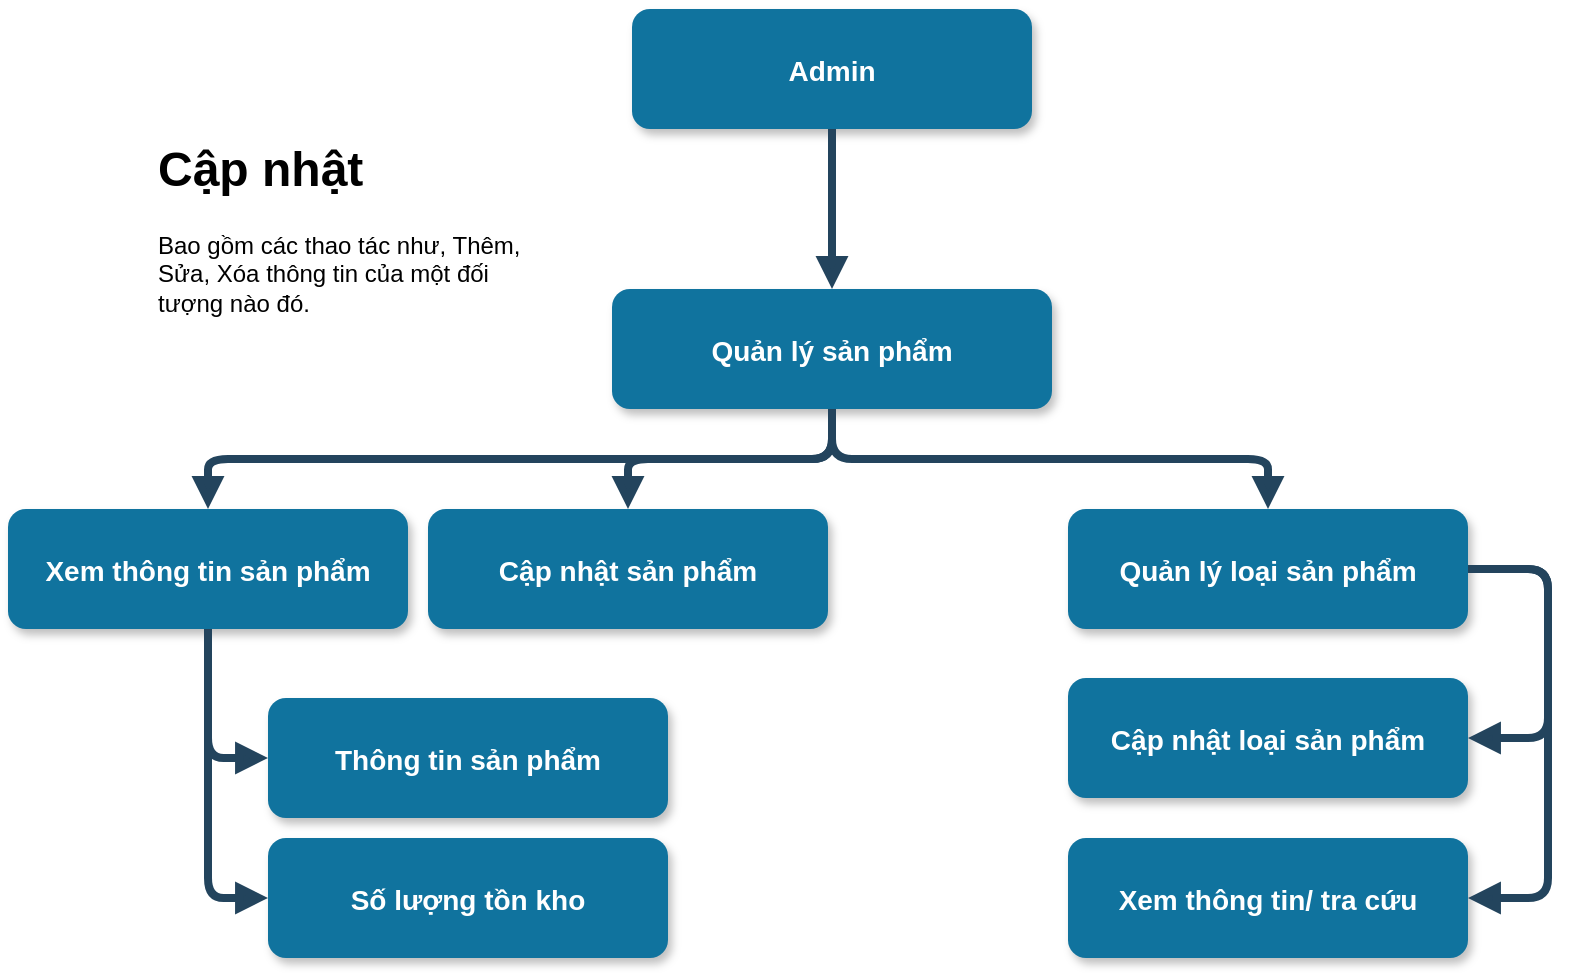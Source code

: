 <mxfile version="22.0.3" type="device">
  <diagram name="Page-1" id="97916047-d0de-89f5-080d-49f4d83e522f">
    <mxGraphModel dx="1339" dy="568" grid="1" gridSize="10" guides="1" tooltips="1" connect="1" arrows="1" fold="1" page="1" pageScale="1.5" pageWidth="1169" pageHeight="827" background="none" math="0" shadow="0">
      <root>
        <mxCell id="0" />
        <mxCell id="1" parent="0" />
        <mxCell id="2" value="Admin" style="rounded=1;fillColor=#10739E;strokeColor=none;shadow=1;gradientColor=none;fontStyle=1;fontColor=#FFFFFF;fontSize=14;" parent="1" vertex="1">
          <mxGeometry x="672" y="205.5" width="200" height="60" as="geometry" />
        </mxCell>
        <mxCell id="3" value="Quản lý sản phẩm" style="rounded=1;fillColor=#10739E;strokeColor=none;shadow=1;gradientColor=none;fontStyle=1;fontColor=#FFFFFF;fontSize=14;" parent="1" vertex="1">
          <mxGeometry x="662" y="345.5" width="220" height="60" as="geometry" />
        </mxCell>
        <mxCell id="4" value="Xem thông tin sản phẩm" style="rounded=1;fillColor=#10739E;strokeColor=none;shadow=1;gradientColor=none;fontStyle=1;fontColor=#FFFFFF;fontSize=14;" parent="1" vertex="1">
          <mxGeometry x="360" y="455.5" width="200" height="60" as="geometry" />
        </mxCell>
        <mxCell id="5" value="Cập nhật sản phẩm" style="rounded=1;fillColor=#10739E;strokeColor=none;shadow=1;gradientColor=none;fontStyle=1;fontColor=#FFFFFF;fontSize=14;" parent="1" vertex="1">
          <mxGeometry x="570" y="455.5" width="200" height="60" as="geometry" />
        </mxCell>
        <mxCell id="6" value="Quản lý loại sản phẩm" style="rounded=1;fillColor=#10739E;strokeColor=none;shadow=1;gradientColor=none;fontStyle=1;fontColor=#FFFFFF;fontSize=14;" parent="1" vertex="1">
          <mxGeometry x="890" y="455.5" width="200" height="60" as="geometry" />
        </mxCell>
        <mxCell id="29" value="" style="edgeStyle=elbowEdgeStyle;elbow=vertical;strokeWidth=4;endArrow=block;endFill=1;fontStyle=1;strokeColor=#23445D;" parent="1" source="2" target="3" edge="1">
          <mxGeometry x="22" y="165.5" width="100" height="100" as="geometry">
            <mxPoint x="22" y="265.5" as="sourcePoint" />
            <mxPoint x="122" y="165.5" as="targetPoint" />
          </mxGeometry>
        </mxCell>
        <mxCell id="30" value="" style="edgeStyle=elbowEdgeStyle;elbow=vertical;strokeWidth=4;endArrow=block;endFill=1;fontStyle=1;strokeColor=#23445D;" parent="1" source="3" target="5" edge="1">
          <mxGeometry x="22" y="165.5" width="100" height="100" as="geometry">
            <mxPoint x="22" y="265.5" as="sourcePoint" />
            <mxPoint x="122" y="165.5" as="targetPoint" />
          </mxGeometry>
        </mxCell>
        <mxCell id="31" value="" style="edgeStyle=elbowEdgeStyle;elbow=vertical;strokeWidth=4;endArrow=block;endFill=1;fontStyle=1;strokeColor=#23445D;" parent="1" source="3" target="4" edge="1">
          <mxGeometry x="22" y="165.5" width="100" height="100" as="geometry">
            <mxPoint x="22" y="265.5" as="sourcePoint" />
            <mxPoint x="122" y="165.5" as="targetPoint" />
          </mxGeometry>
        </mxCell>
        <mxCell id="32" value="" style="edgeStyle=elbowEdgeStyle;elbow=vertical;strokeWidth=4;endArrow=block;endFill=1;fontStyle=1;strokeColor=#23445D;" parent="1" source="3" target="6" edge="1">
          <mxGeometry x="22" y="165.5" width="100" height="100" as="geometry">
            <mxPoint x="22" y="265.5" as="sourcePoint" />
            <mxPoint x="122" y="165.5" as="targetPoint" />
          </mxGeometry>
        </mxCell>
        <mxCell id="AHJy4mttWPvMwTQXuiyl-55" value="Thông tin sản phẩm" style="rounded=1;fillColor=#10739E;strokeColor=none;shadow=1;gradientColor=none;fontStyle=1;fontColor=#FFFFFF;fontSize=14;" vertex="1" parent="1">
          <mxGeometry x="490" y="550" width="200" height="60" as="geometry" />
        </mxCell>
        <mxCell id="AHJy4mttWPvMwTQXuiyl-56" value="Số lượng tồn kho" style="rounded=1;fillColor=#10739E;strokeColor=none;shadow=1;gradientColor=none;fontStyle=1;fontColor=#FFFFFF;fontSize=14;" vertex="1" parent="1">
          <mxGeometry x="490" y="620" width="200" height="60" as="geometry" />
        </mxCell>
        <mxCell id="AHJy4mttWPvMwTQXuiyl-57" value="Cập nhật loại sản phẩm" style="rounded=1;fillColor=#10739E;strokeColor=none;shadow=1;gradientColor=none;fontStyle=1;fontColor=#FFFFFF;fontSize=14;" vertex="1" parent="1">
          <mxGeometry x="890" y="540" width="200" height="60" as="geometry" />
        </mxCell>
        <mxCell id="AHJy4mttWPvMwTQXuiyl-58" value="Xem thông tin/ tra cứu" style="rounded=1;fillColor=#10739E;strokeColor=none;shadow=1;gradientColor=none;fontStyle=1;fontColor=#FFFFFF;fontSize=14;" vertex="1" parent="1">
          <mxGeometry x="890" y="620" width="200" height="60" as="geometry" />
        </mxCell>
        <mxCell id="AHJy4mttWPvMwTQXuiyl-59" value="" style="edgeStyle=elbowEdgeStyle;elbow=vertical;strokeWidth=4;endArrow=block;endFill=1;fontStyle=1;strokeColor=#23445D;exitX=1;exitY=0.5;exitDx=0;exitDy=0;entryX=1;entryY=0.5;entryDx=0;entryDy=0;" edge="1" parent="1" source="6" target="AHJy4mttWPvMwTQXuiyl-57">
          <mxGeometry x="22" y="165.5" width="100" height="100" as="geometry">
            <mxPoint x="782" y="416" as="sourcePoint" />
            <mxPoint x="1000" y="466" as="targetPoint" />
            <Array as="points">
              <mxPoint x="1130" y="530" />
            </Array>
          </mxGeometry>
        </mxCell>
        <mxCell id="AHJy4mttWPvMwTQXuiyl-60" value="" style="edgeStyle=elbowEdgeStyle;elbow=vertical;strokeWidth=4;endArrow=block;endFill=1;fontStyle=1;strokeColor=#23445D;exitX=1;exitY=0.5;exitDx=0;exitDy=0;entryX=1;entryY=0.5;entryDx=0;entryDy=0;" edge="1" parent="1" source="6" target="AHJy4mttWPvMwTQXuiyl-58">
          <mxGeometry x="22" y="165.5" width="100" height="100" as="geometry">
            <mxPoint x="1100" y="496" as="sourcePoint" />
            <mxPoint x="1100" y="580" as="targetPoint" />
            <Array as="points">
              <mxPoint x="1130" y="570" />
            </Array>
          </mxGeometry>
        </mxCell>
        <mxCell id="AHJy4mttWPvMwTQXuiyl-61" value="&lt;h1&gt;Cập nhật&lt;/h1&gt;&lt;p&gt;Bao gồm các thao tác như, Thêm, Sửa, Xóa thông tin của một đối tượng nào đó.&lt;/p&gt;" style="text;html=1;strokeColor=none;fillColor=none;spacing=5;spacingTop=-20;whiteSpace=wrap;overflow=hidden;rounded=0;" vertex="1" parent="1">
          <mxGeometry x="430" y="265.5" width="190" height="120" as="geometry" />
        </mxCell>
        <mxCell id="AHJy4mttWPvMwTQXuiyl-63" value="" style="edgeStyle=elbowEdgeStyle;elbow=vertical;strokeWidth=4;endArrow=block;endFill=1;fontStyle=1;strokeColor=#23445D;exitX=0.5;exitY=1;exitDx=0;exitDy=0;entryX=0;entryY=0.5;entryDx=0;entryDy=0;" edge="1" parent="1" source="4" target="AHJy4mttWPvMwTQXuiyl-55">
          <mxGeometry x="22" y="165.5" width="100" height="100" as="geometry">
            <mxPoint x="782" y="416" as="sourcePoint" />
            <mxPoint x="470" y="466" as="targetPoint" />
            <Array as="points">
              <mxPoint x="470" y="580" />
            </Array>
          </mxGeometry>
        </mxCell>
        <mxCell id="AHJy4mttWPvMwTQXuiyl-64" value="" style="edgeStyle=elbowEdgeStyle;elbow=vertical;strokeWidth=4;endArrow=block;endFill=1;fontStyle=1;strokeColor=#23445D;exitX=0.5;exitY=1;exitDx=0;exitDy=0;entryX=0;entryY=0.5;entryDx=0;entryDy=0;" edge="1" parent="1" source="4" target="AHJy4mttWPvMwTQXuiyl-56">
          <mxGeometry x="22" y="165.5" width="100" height="100" as="geometry">
            <mxPoint x="470" y="526" as="sourcePoint" />
            <mxPoint x="500" y="590" as="targetPoint" />
            <Array as="points">
              <mxPoint x="470" y="650" />
            </Array>
          </mxGeometry>
        </mxCell>
      </root>
    </mxGraphModel>
  </diagram>
</mxfile>
